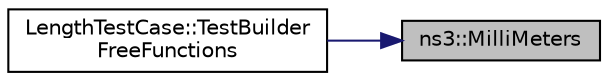 digraph "ns3::MilliMeters"
{
 // LATEX_PDF_SIZE
  edge [fontname="Helvetica",fontsize="10",labelfontname="Helvetica",labelfontsize="10"];
  node [fontname="Helvetica",fontsize="10",shape=record];
  rankdir="RL";
  Node1 [label="ns3::MilliMeters",height=0.2,width=0.4,color="black", fillcolor="grey75", style="filled", fontcolor="black",tooltip="This function provides a string parsing method that does not rely on istream, which has been found to..."];
  Node1 -> Node2 [dir="back",color="midnightblue",fontsize="10",style="solid",fontname="Helvetica"];
  Node2 [label="LengthTestCase::TestBuilder\lFreeFunctions",height=0.2,width=0.4,color="black", fillcolor="white", style="filled",URL="$class_length_test_case.html#a15b45d822beb4697b9ddb635099ae199",tooltip="Test constructing length objects using the builder free functions."];
}
